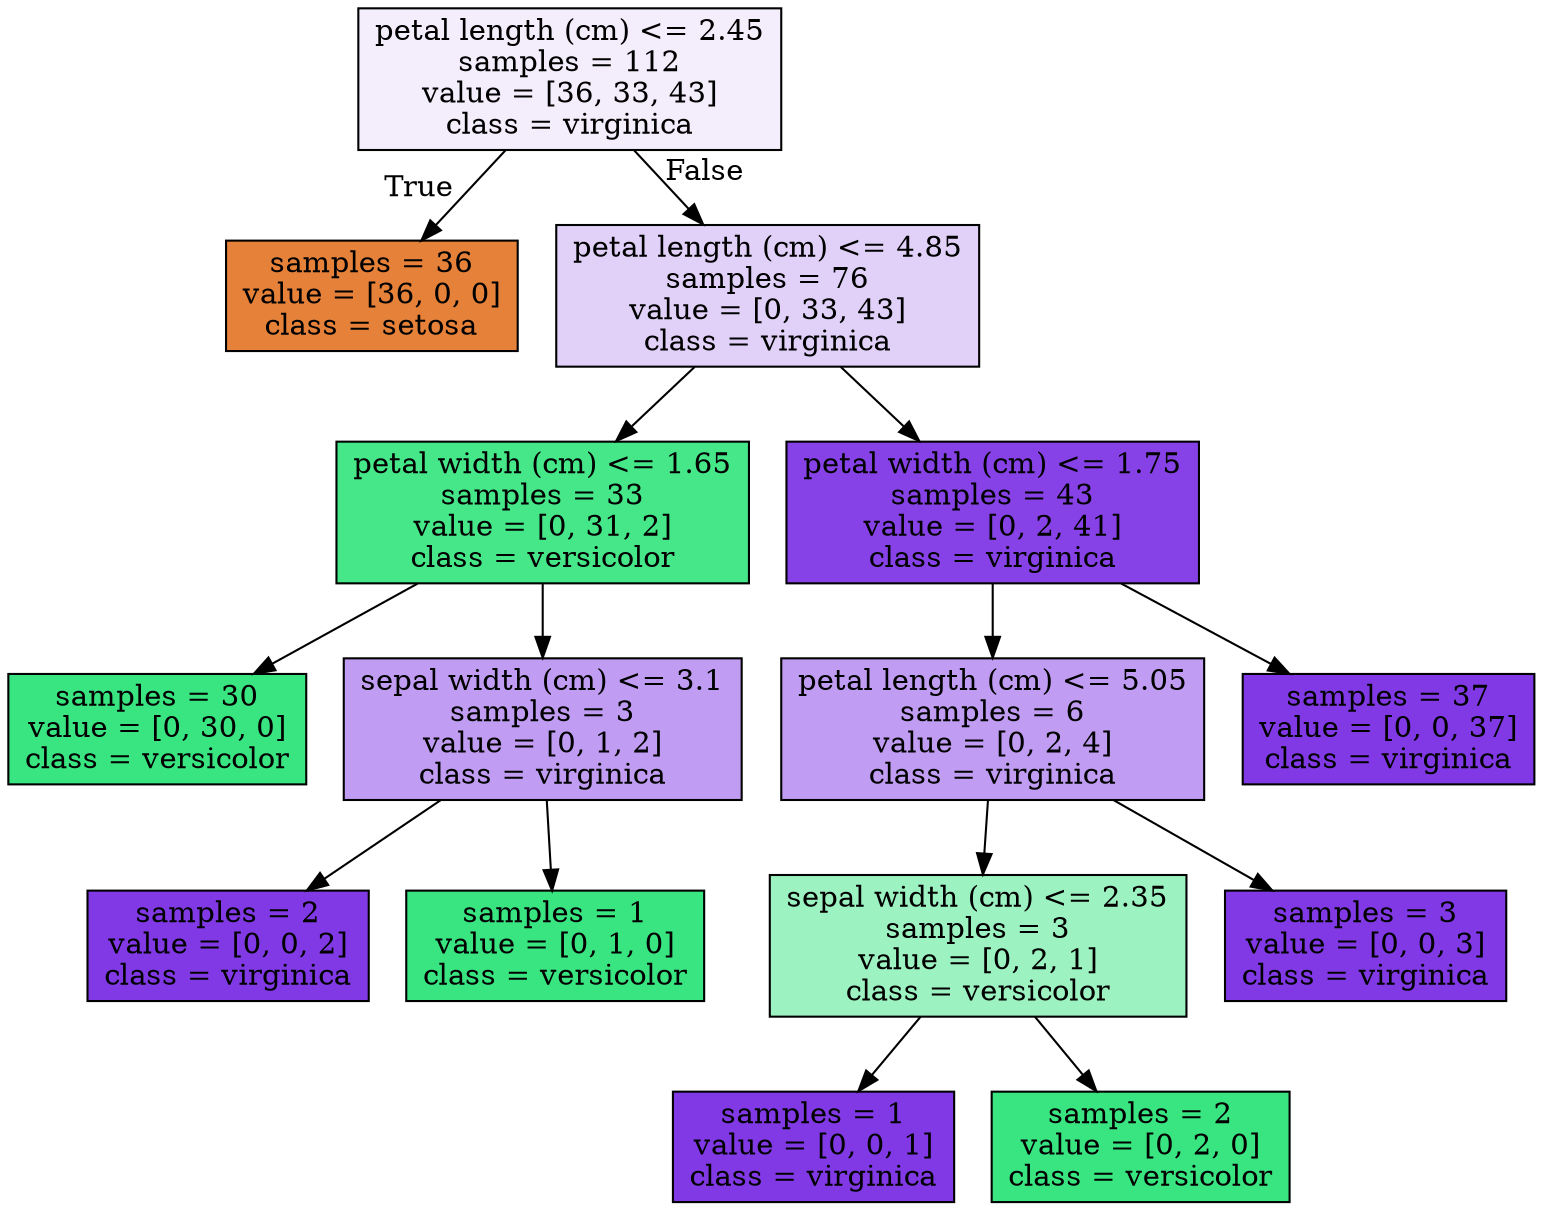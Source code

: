 digraph Tree {
node [shape=box, style="filled", color="black"] ;
0 [label="petal length (cm) <= 2.45\nsamples = 112\nvalue = [36, 33, 43]\nclass = virginica", fillcolor="#8139e517"] ;
1 [label="samples = 36\nvalue = [36, 0, 0]\nclass = setosa", fillcolor="#e58139ff"] ;
0 -> 1 [labeldistance=2.5, labelangle=45, headlabel="True"] ;
2 [label="petal length (cm) <= 4.85\nsamples = 76\nvalue = [0, 33, 43]\nclass = virginica", fillcolor="#8139e53b"] ;
0 -> 2 [labeldistance=2.5, labelangle=-45, headlabel="False"] ;
3 [label="petal width (cm) <= 1.65\nsamples = 33\nvalue = [0, 31, 2]\nclass = versicolor", fillcolor="#39e581ef"] ;
2 -> 3 ;
4 [label="samples = 30\nvalue = [0, 30, 0]\nclass = versicolor", fillcolor="#39e581ff"] ;
3 -> 4 ;
5 [label="sepal width (cm) <= 3.1\nsamples = 3\nvalue = [0, 1, 2]\nclass = virginica", fillcolor="#8139e57f"] ;
3 -> 5 ;
6 [label="samples = 2\nvalue = [0, 0, 2]\nclass = virginica", fillcolor="#8139e5ff"] ;
5 -> 6 ;
7 [label="samples = 1\nvalue = [0, 1, 0]\nclass = versicolor", fillcolor="#39e581ff"] ;
5 -> 7 ;
8 [label="petal width (cm) <= 1.75\nsamples = 43\nvalue = [0, 2, 41]\nclass = virginica", fillcolor="#8139e5f3"] ;
2 -> 8 ;
9 [label="petal length (cm) <= 5.05\nsamples = 6\nvalue = [0, 2, 4]\nclass = virginica", fillcolor="#8139e57f"] ;
8 -> 9 ;
10 [label="sepal width (cm) <= 2.35\nsamples = 3\nvalue = [0, 2, 1]\nclass = versicolor", fillcolor="#39e5817f"] ;
9 -> 10 ;
11 [label="samples = 1\nvalue = [0, 0, 1]\nclass = virginica", fillcolor="#8139e5ff"] ;
10 -> 11 ;
12 [label="samples = 2\nvalue = [0, 2, 0]\nclass = versicolor", fillcolor="#39e581ff"] ;
10 -> 12 ;
13 [label="samples = 3\nvalue = [0, 0, 3]\nclass = virginica", fillcolor="#8139e5ff"] ;
9 -> 13 ;
14 [label="samples = 37\nvalue = [0, 0, 37]\nclass = virginica", fillcolor="#8139e5ff"] ;
8 -> 14 ;
}